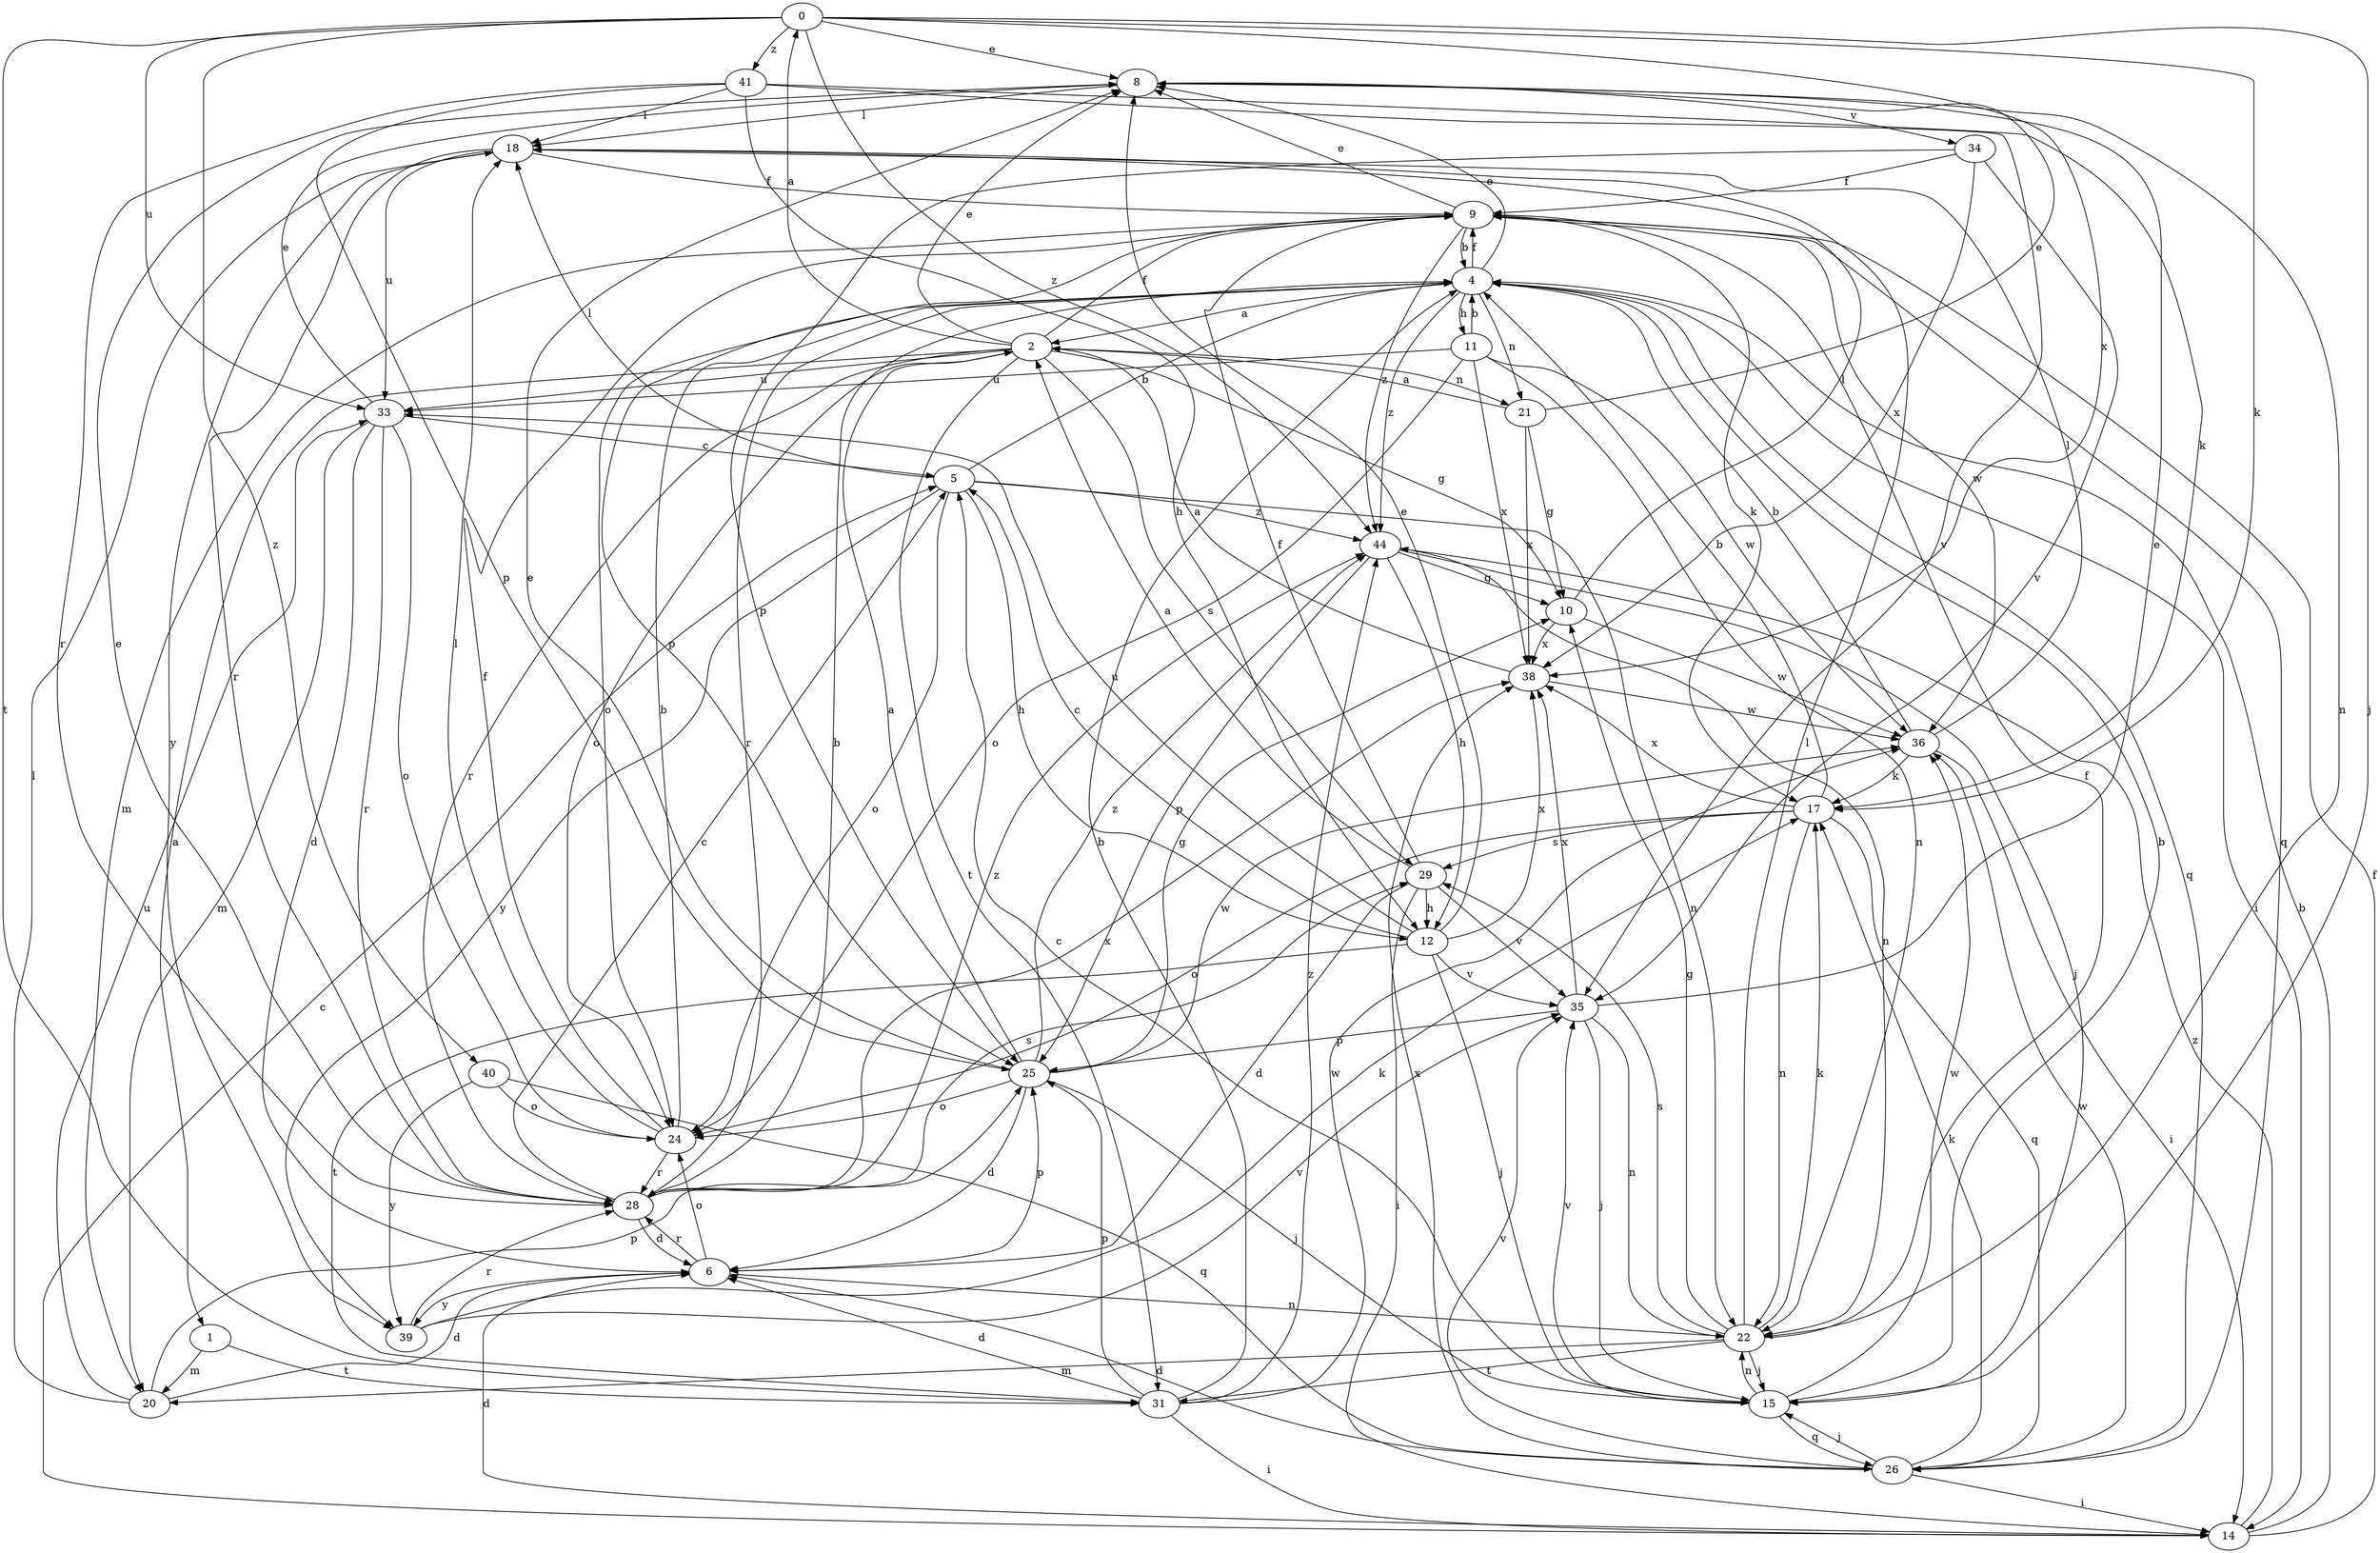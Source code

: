 strict digraph  {
0;
1;
2;
4;
5;
6;
8;
9;
10;
11;
12;
14;
15;
17;
18;
20;
21;
22;
24;
25;
26;
28;
29;
31;
33;
34;
35;
36;
38;
39;
40;
41;
44;
0 -> 8  [label=e];
0 -> 15  [label=j];
0 -> 17  [label=k];
0 -> 31  [label=t];
0 -> 33  [label=u];
0 -> 38  [label=x];
0 -> 40  [label=z];
0 -> 41  [label=z];
0 -> 44  [label=z];
1 -> 20  [label=m];
1 -> 31  [label=t];
2 -> 0  [label=a];
2 -> 1  [label=a];
2 -> 8  [label=e];
2 -> 9  [label=f];
2 -> 10  [label=g];
2 -> 21  [label=n];
2 -> 24  [label=o];
2 -> 28  [label=r];
2 -> 29  [label=s];
2 -> 31  [label=t];
2 -> 33  [label=u];
4 -> 2  [label=a];
4 -> 8  [label=e];
4 -> 9  [label=f];
4 -> 11  [label=h];
4 -> 14  [label=i];
4 -> 21  [label=n];
4 -> 24  [label=o];
4 -> 26  [label=q];
4 -> 28  [label=r];
4 -> 44  [label=z];
5 -> 4  [label=b];
5 -> 12  [label=h];
5 -> 18  [label=l];
5 -> 22  [label=n];
5 -> 24  [label=o];
5 -> 39  [label=y];
5 -> 44  [label=z];
6 -> 22  [label=n];
6 -> 24  [label=o];
6 -> 25  [label=p];
6 -> 28  [label=r];
6 -> 39  [label=y];
8 -> 18  [label=l];
8 -> 22  [label=n];
8 -> 34  [label=v];
9 -> 4  [label=b];
9 -> 8  [label=e];
9 -> 17  [label=k];
9 -> 20  [label=m];
9 -> 25  [label=p];
9 -> 26  [label=q];
9 -> 36  [label=w];
9 -> 44  [label=z];
10 -> 18  [label=l];
10 -> 36  [label=w];
10 -> 38  [label=x];
11 -> 4  [label=b];
11 -> 22  [label=n];
11 -> 24  [label=o];
11 -> 33  [label=u];
11 -> 36  [label=w];
11 -> 38  [label=x];
12 -> 5  [label=c];
12 -> 8  [label=e];
12 -> 15  [label=j];
12 -> 31  [label=t];
12 -> 33  [label=u];
12 -> 35  [label=v];
12 -> 38  [label=x];
14 -> 4  [label=b];
14 -> 5  [label=c];
14 -> 6  [label=d];
14 -> 9  [label=f];
14 -> 44  [label=z];
15 -> 4  [label=b];
15 -> 5  [label=c];
15 -> 22  [label=n];
15 -> 26  [label=q];
15 -> 35  [label=v];
15 -> 36  [label=w];
17 -> 4  [label=b];
17 -> 22  [label=n];
17 -> 24  [label=o];
17 -> 26  [label=q];
17 -> 29  [label=s];
17 -> 38  [label=x];
18 -> 9  [label=f];
18 -> 28  [label=r];
18 -> 33  [label=u];
18 -> 39  [label=y];
20 -> 6  [label=d];
20 -> 18  [label=l];
20 -> 25  [label=p];
20 -> 33  [label=u];
21 -> 2  [label=a];
21 -> 8  [label=e];
21 -> 10  [label=g];
21 -> 38  [label=x];
22 -> 9  [label=f];
22 -> 10  [label=g];
22 -> 15  [label=j];
22 -> 17  [label=k];
22 -> 18  [label=l];
22 -> 20  [label=m];
22 -> 29  [label=s];
22 -> 31  [label=t];
24 -> 4  [label=b];
24 -> 9  [label=f];
24 -> 18  [label=l];
24 -> 28  [label=r];
25 -> 2  [label=a];
25 -> 6  [label=d];
25 -> 8  [label=e];
25 -> 10  [label=g];
25 -> 15  [label=j];
25 -> 24  [label=o];
25 -> 36  [label=w];
25 -> 44  [label=z];
26 -> 6  [label=d];
26 -> 14  [label=i];
26 -> 15  [label=j];
26 -> 17  [label=k];
26 -> 35  [label=v];
26 -> 36  [label=w];
26 -> 38  [label=x];
28 -> 4  [label=b];
28 -> 5  [label=c];
28 -> 6  [label=d];
28 -> 8  [label=e];
28 -> 29  [label=s];
28 -> 38  [label=x];
28 -> 44  [label=z];
29 -> 2  [label=a];
29 -> 6  [label=d];
29 -> 9  [label=f];
29 -> 12  [label=h];
29 -> 14  [label=i];
29 -> 35  [label=v];
31 -> 4  [label=b];
31 -> 6  [label=d];
31 -> 14  [label=i];
31 -> 25  [label=p];
31 -> 36  [label=w];
31 -> 44  [label=z];
33 -> 5  [label=c];
33 -> 6  [label=d];
33 -> 8  [label=e];
33 -> 20  [label=m];
33 -> 24  [label=o];
33 -> 28  [label=r];
34 -> 9  [label=f];
34 -> 25  [label=p];
34 -> 35  [label=v];
34 -> 38  [label=x];
35 -> 8  [label=e];
35 -> 15  [label=j];
35 -> 22  [label=n];
35 -> 25  [label=p];
35 -> 38  [label=x];
36 -> 4  [label=b];
36 -> 14  [label=i];
36 -> 17  [label=k];
36 -> 18  [label=l];
38 -> 2  [label=a];
38 -> 36  [label=w];
39 -> 17  [label=k];
39 -> 28  [label=r];
39 -> 35  [label=v];
40 -> 24  [label=o];
40 -> 26  [label=q];
40 -> 39  [label=y];
41 -> 12  [label=h];
41 -> 17  [label=k];
41 -> 18  [label=l];
41 -> 25  [label=p];
41 -> 28  [label=r];
41 -> 35  [label=v];
44 -> 10  [label=g];
44 -> 12  [label=h];
44 -> 15  [label=j];
44 -> 22  [label=n];
44 -> 25  [label=p];
}
